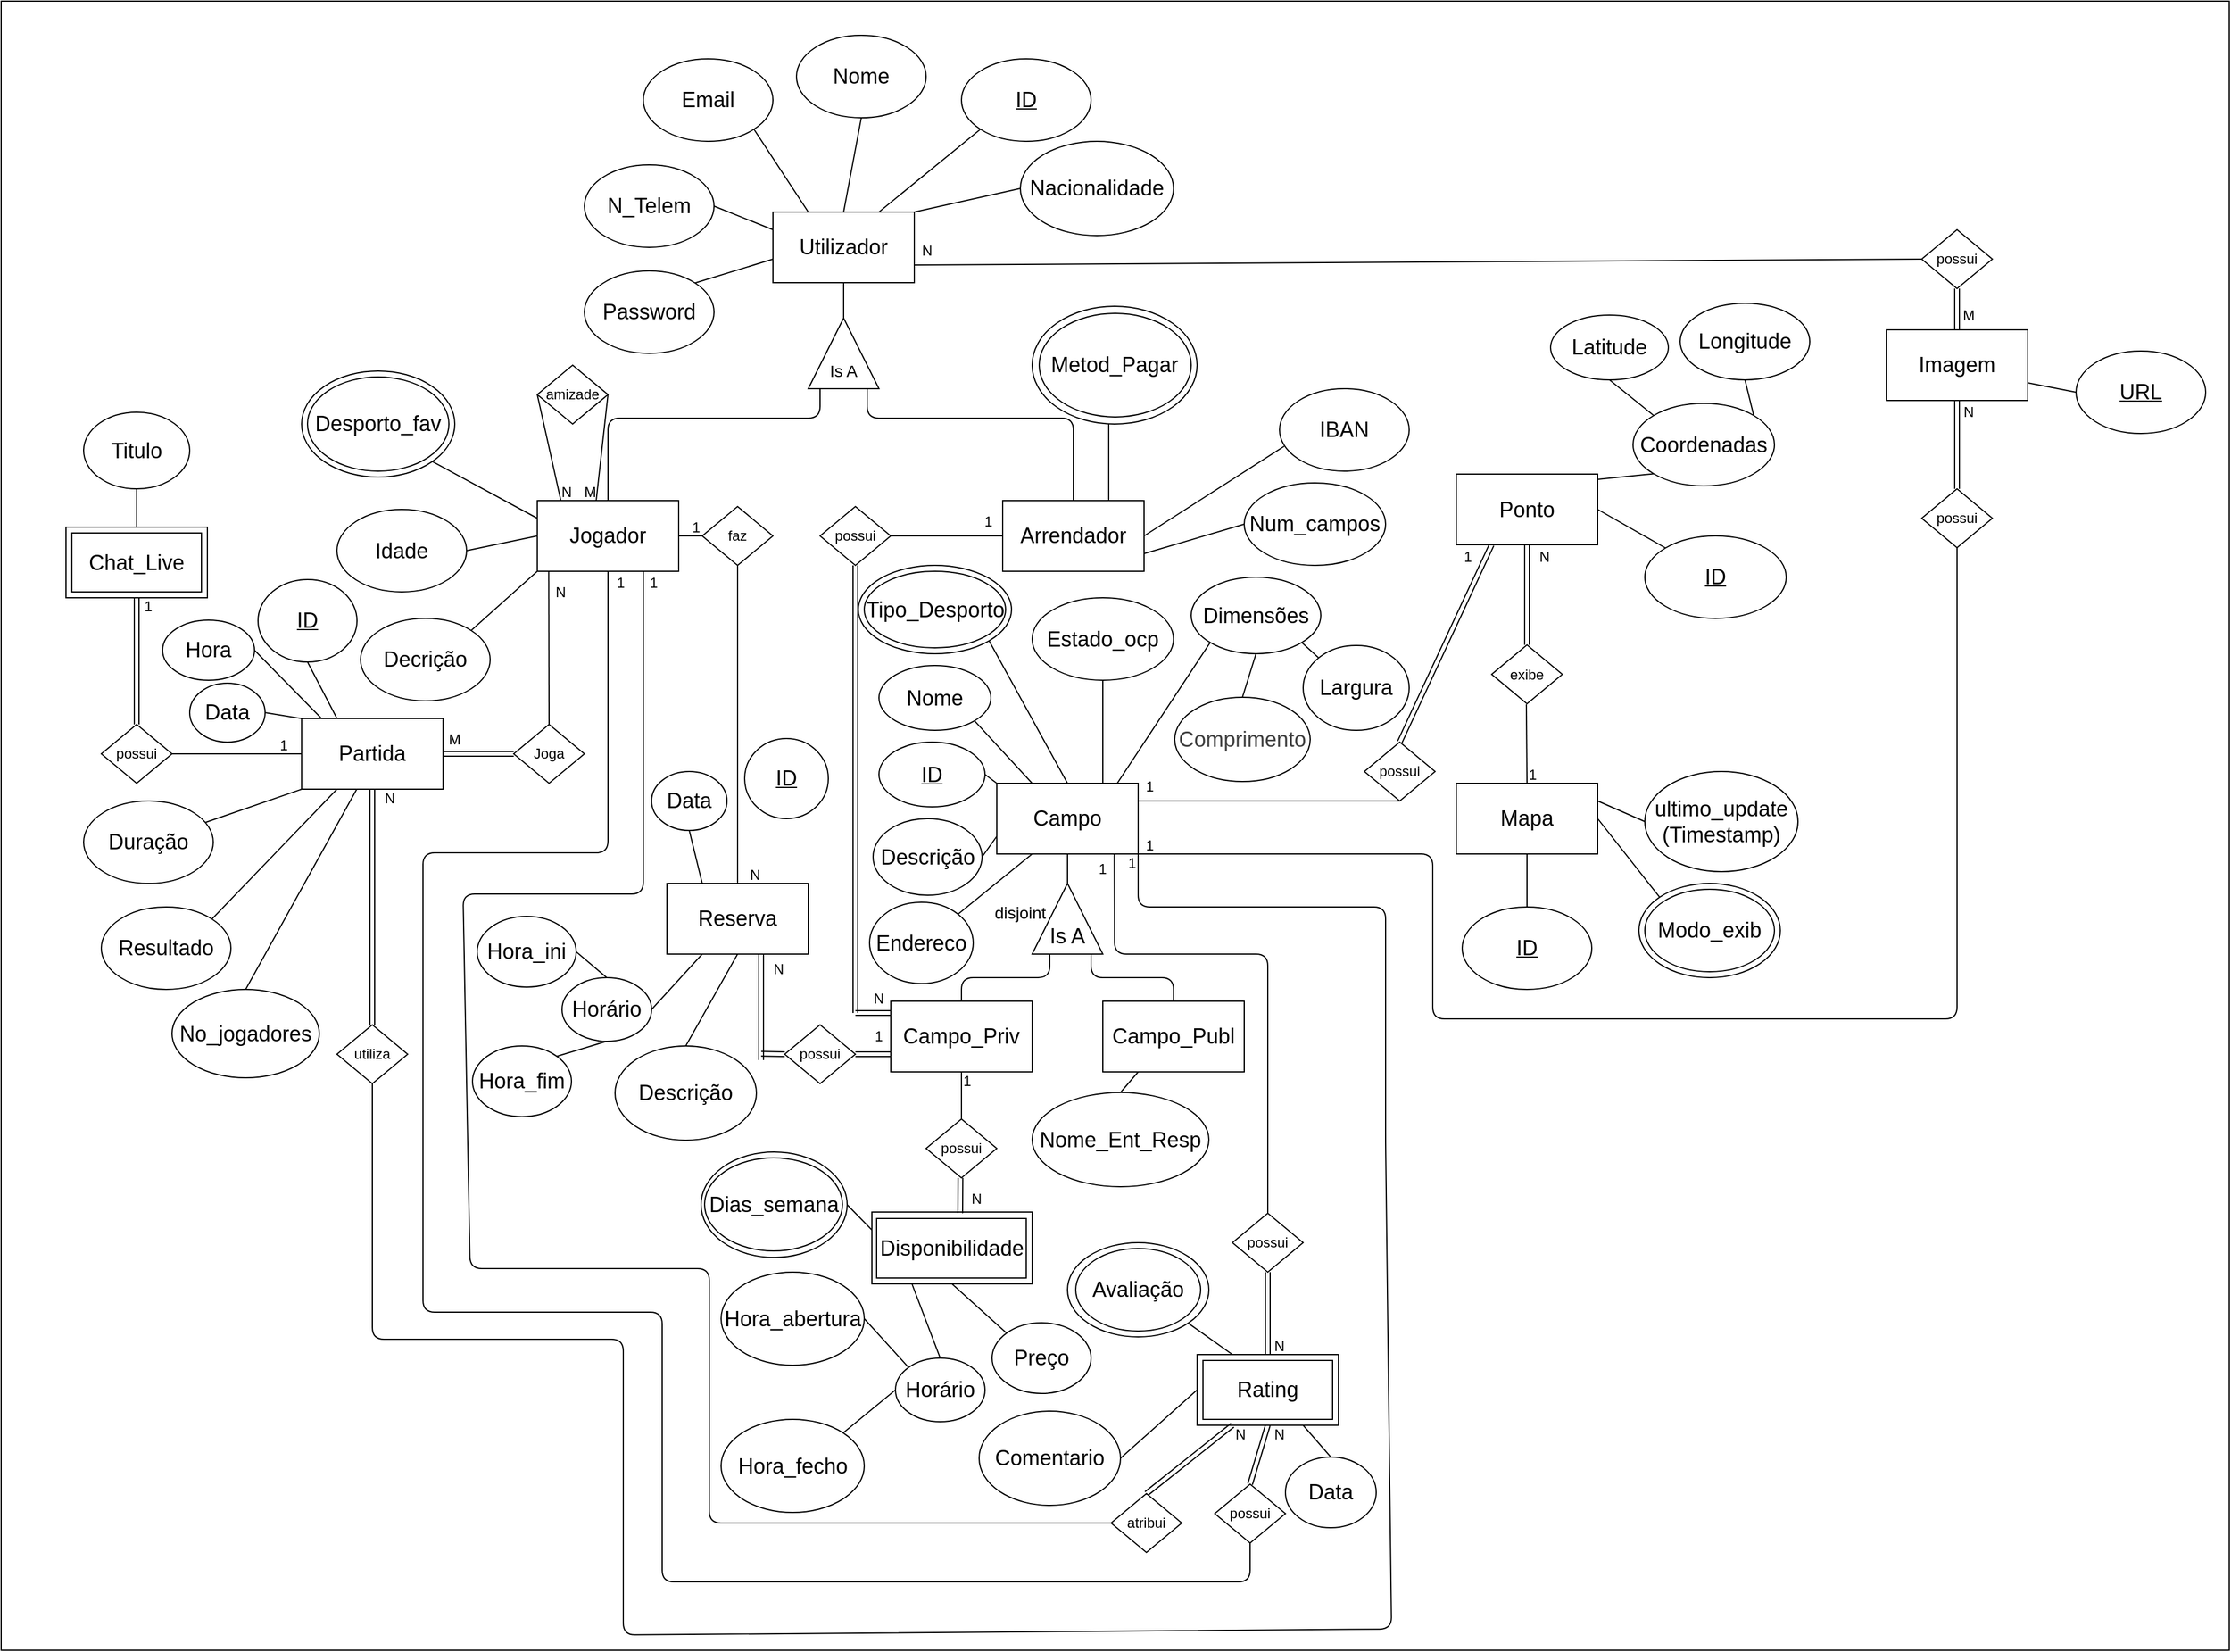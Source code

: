 <mxfile>
    <diagram id="sILNexBQR3UNOz4CYspw" name="Page-1">
        <mxGraphModel dx="587" dy="668" grid="0" gridSize="10" guides="1" tooltips="1" connect="1" arrows="1" fold="1" page="0" pageScale="1" pageWidth="850" pageHeight="1100" math="0" shadow="0">
            <root>
                <mxCell id="0"/>
                <mxCell id="1" parent="0"/>
                <mxCell id="348" value="" style="rounded=0;whiteSpace=wrap;html=1;" parent="1" vertex="1">
                    <mxGeometry x="245" y="-249" width="1891" height="1400" as="geometry"/>
                </mxCell>
                <mxCell id="4" value="&lt;font style=&quot;font-size: 18px;&quot;&gt;Utilizador&lt;/font&gt;" style="rounded=0;whiteSpace=wrap;html=1;" parent="1" vertex="1">
                    <mxGeometry x="900" y="-70" width="120" height="60" as="geometry"/>
                </mxCell>
                <mxCell id="9" value="" style="verticalLabelPosition=bottom;verticalAlign=top;html=1;shape=mxgraph.basic.acute_triangle;dx=0.5;" parent="1" vertex="1">
                    <mxGeometry x="930" y="20" width="60" height="60" as="geometry"/>
                </mxCell>
                <mxCell id="10" value="&lt;font style=&quot;font-size: 14px;&quot;&gt;Is A&lt;/font&gt;" style="text;strokeColor=none;align=center;fillColor=none;html=1;verticalAlign=middle;whiteSpace=wrap;rounded=0;" parent="1" vertex="1">
                    <mxGeometry x="930" y="50" width="60" height="30" as="geometry"/>
                </mxCell>
                <mxCell id="13" value="" style="endArrow=none;html=1;entryX=0.5;entryY=1;entryDx=0;entryDy=0;exitX=0;exitY=0;exitDx=30;exitDy=0;exitPerimeter=0;" parent="1" source="9" target="4" edge="1">
                    <mxGeometry width="50" height="50" relative="1" as="geometry">
                        <mxPoint x="1480" y="280" as="sourcePoint"/>
                        <mxPoint x="1530" y="230" as="targetPoint"/>
                    </mxGeometry>
                </mxCell>
                <mxCell id="14" value="&lt;u&gt;&lt;font style=&quot;font-size: 18px;&quot;&gt;ID&lt;/font&gt;&lt;/u&gt;" style="ellipse;whiteSpace=wrap;html=1;" parent="1" vertex="1">
                    <mxGeometry x="1060" y="-200" width="110" height="70" as="geometry"/>
                </mxCell>
                <mxCell id="15" value="&lt;span style=&quot;font-size: 18px;&quot;&gt;Email&lt;/span&gt;" style="ellipse;whiteSpace=wrap;html=1;" parent="1" vertex="1">
                    <mxGeometry x="790" y="-200" width="110" height="70" as="geometry"/>
                </mxCell>
                <mxCell id="16" value="&lt;span style=&quot;font-size: 18px;&quot;&gt;Nome&lt;/span&gt;" style="ellipse;whiteSpace=wrap;html=1;" parent="1" vertex="1">
                    <mxGeometry x="920" y="-220" width="110" height="70" as="geometry"/>
                </mxCell>
                <mxCell id="17" value="&lt;span style=&quot;font-size: 18px;&quot;&gt;N_Telem&lt;/span&gt;" style="ellipse;whiteSpace=wrap;html=1;" parent="1" vertex="1">
                    <mxGeometry x="740" y="-110" width="110" height="70" as="geometry"/>
                </mxCell>
                <mxCell id="19" value="&lt;span style=&quot;font-size: 18px;&quot;&gt;Password&lt;/span&gt;" style="ellipse;whiteSpace=wrap;html=1;" parent="1" vertex="1">
                    <mxGeometry x="740" y="-20" width="110" height="70" as="geometry"/>
                </mxCell>
                <mxCell id="23" value="" style="endArrow=none;html=1;exitX=0;exitY=1;exitDx=0;exitDy=0;entryX=0.75;entryY=0;entryDx=0;entryDy=0;" parent="1" source="14" target="4" edge="1">
                    <mxGeometry width="50" height="50" relative="1" as="geometry">
                        <mxPoint x="1030" y="-30" as="sourcePoint"/>
                        <mxPoint x="1100" y="-55" as="targetPoint"/>
                    </mxGeometry>
                </mxCell>
                <mxCell id="27" value="" style="endArrow=none;html=1;exitX=0.5;exitY=1;exitDx=0;exitDy=0;entryX=0.5;entryY=0;entryDx=0;entryDy=0;" parent="1" source="16" target="4" edge="1">
                    <mxGeometry width="50" height="50" relative="1" as="geometry">
                        <mxPoint x="980" y="-165" as="sourcePoint"/>
                        <mxPoint x="910" y="-70" as="targetPoint"/>
                    </mxGeometry>
                </mxCell>
                <mxCell id="28" value="" style="endArrow=none;html=1;exitX=1;exitY=1;exitDx=0;exitDy=0;entryX=0.25;entryY=0;entryDx=0;entryDy=0;" parent="1" source="15" target="4" edge="1">
                    <mxGeometry width="50" height="50" relative="1" as="geometry">
                        <mxPoint x="985" y="-140" as="sourcePoint"/>
                        <mxPoint x="970" y="-60" as="targetPoint"/>
                    </mxGeometry>
                </mxCell>
                <mxCell id="29" value="" style="endArrow=none;html=1;exitX=1;exitY=0.5;exitDx=0;exitDy=0;entryX=0;entryY=0.25;entryDx=0;entryDy=0;" parent="1" source="17" target="4" edge="1">
                    <mxGeometry width="50" height="50" relative="1" as="geometry">
                        <mxPoint x="894" y="-130" as="sourcePoint"/>
                        <mxPoint x="940" y="-60" as="targetPoint"/>
                    </mxGeometry>
                </mxCell>
                <mxCell id="40" value="&lt;span style=&quot;font-size: 18px;&quot;&gt;Jogador&lt;/span&gt;" style="rounded=0;whiteSpace=wrap;html=1;" parent="1" vertex="1">
                    <mxGeometry x="700" y="175" width="120" height="60" as="geometry"/>
                </mxCell>
                <mxCell id="41" value="&lt;span style=&quot;font-size: 18px;&quot;&gt;Arrendador&lt;/span&gt;" style="rounded=0;whiteSpace=wrap;html=1;" parent="1" vertex="1">
                    <mxGeometry x="1095" y="175" width="120" height="60" as="geometry"/>
                </mxCell>
                <mxCell id="43" value="" style="endArrow=none;html=1;exitX=0.5;exitY=0;exitDx=0;exitDy=0;" parent="1" source="40" edge="1">
                    <mxGeometry width="50" height="50" relative="1" as="geometry">
                        <mxPoint x="890" y="85" as="sourcePoint"/>
                        <mxPoint x="940" y="80" as="targetPoint"/>
                        <Array as="points">
                            <mxPoint x="760" y="105"/>
                            <mxPoint x="940" y="105"/>
                        </Array>
                    </mxGeometry>
                </mxCell>
                <mxCell id="45" value="" style="endArrow=none;html=1;entryX=0.5;entryY=0;entryDx=0;entryDy=0;" parent="1" target="41" edge="1">
                    <mxGeometry width="50" height="50" relative="1" as="geometry">
                        <mxPoint x="980" y="80" as="sourcePoint"/>
                        <mxPoint x="1350" y="65" as="targetPoint"/>
                        <Array as="points">
                            <mxPoint x="980" y="105"/>
                            <mxPoint x="1155" y="105"/>
                        </Array>
                    </mxGeometry>
                </mxCell>
                <mxCell id="46" value="&lt;span style=&quot;font-size: 18px;&quot;&gt;Nacionalidade&lt;/span&gt;" style="ellipse;whiteSpace=wrap;html=1;" parent="1" vertex="1">
                    <mxGeometry x="1110" y="-130" width="130" height="80" as="geometry"/>
                </mxCell>
                <mxCell id="47" value="&lt;span style=&quot;font-size: 18px;&quot;&gt;Desporto_fav&lt;/span&gt;" style="ellipse;whiteSpace=wrap;html=1;" parent="1" vertex="1">
                    <mxGeometry x="500" y="65" width="130" height="90" as="geometry"/>
                </mxCell>
                <mxCell id="48" value="&lt;span style=&quot;font-size: 18px;&quot;&gt;Idade&lt;/span&gt;" style="ellipse;whiteSpace=wrap;html=1;" parent="1" vertex="1">
                    <mxGeometry x="530" y="182.5" width="110" height="70" as="geometry"/>
                </mxCell>
                <mxCell id="49" value="" style="endArrow=none;html=1;exitX=1;exitY=0;exitDx=0;exitDy=0;entryX=0;entryY=0.5;entryDx=0;entryDy=0;" parent="1" source="4" target="46" edge="1">
                    <mxGeometry width="50" height="50" relative="1" as="geometry">
                        <mxPoint x="1170" y="-80" as="sourcePoint"/>
                        <mxPoint x="1220" y="-130" as="targetPoint"/>
                    </mxGeometry>
                </mxCell>
                <mxCell id="51" value="" style="ellipse;whiteSpace=wrap;html=1;fillColor=none;" parent="1" vertex="1">
                    <mxGeometry x="505" y="70" width="120" height="80" as="geometry"/>
                </mxCell>
                <mxCell id="52" value="&lt;span style=&quot;font-size: 18px;&quot;&gt;Decrição&lt;/span&gt;" style="ellipse;whiteSpace=wrap;html=1;" parent="1" vertex="1">
                    <mxGeometry x="550" y="275" width="110" height="70" as="geometry"/>
                </mxCell>
                <mxCell id="53" value="" style="endArrow=none;html=1;entryX=0;entryY=1;entryDx=0;entryDy=0;exitX=1;exitY=0;exitDx=0;exitDy=0;" parent="1" source="52" target="40" edge="1">
                    <mxGeometry width="50" height="50" relative="1" as="geometry">
                        <mxPoint x="660" y="275" as="sourcePoint"/>
                        <mxPoint x="700" y="225" as="targetPoint"/>
                    </mxGeometry>
                </mxCell>
                <mxCell id="55" value="" style="endArrow=none;html=1;entryX=0;entryY=0.5;entryDx=0;entryDy=0;exitX=1;exitY=0.5;exitDx=0;exitDy=0;" parent="1" source="48" target="40" edge="1">
                    <mxGeometry width="50" height="50" relative="1" as="geometry">
                        <mxPoint x="670" y="285" as="sourcePoint"/>
                        <mxPoint x="710" y="245" as="targetPoint"/>
                    </mxGeometry>
                </mxCell>
                <mxCell id="56" value="" style="endArrow=none;html=1;exitX=0;exitY=0.25;exitDx=0;exitDy=0;entryX=1;entryY=1;entryDx=0;entryDy=0;" parent="1" source="40" target="47" edge="1">
                    <mxGeometry width="50" height="50" relative="1" as="geometry">
                        <mxPoint x="680" y="295" as="sourcePoint"/>
                        <mxPoint x="720" y="135" as="targetPoint"/>
                    </mxGeometry>
                </mxCell>
                <mxCell id="58" value="&lt;span style=&quot;font-size: 18px;&quot;&gt;Endereco&lt;/span&gt;" style="ellipse;whiteSpace=wrap;html=1;" parent="1" vertex="1">
                    <mxGeometry x="982" y="516" width="88" height="69" as="geometry"/>
                </mxCell>
                <mxCell id="60" value="&lt;span style=&quot;font-size: 18px;&quot;&gt;IBAN&lt;/span&gt;" style="ellipse;whiteSpace=wrap;html=1;" parent="1" vertex="1">
                    <mxGeometry x="1330" y="80" width="110" height="70" as="geometry"/>
                </mxCell>
                <mxCell id="61" value="&lt;span style=&quot;font-size: 18px;&quot;&gt;Num_campos&lt;/span&gt;" style="ellipse;whiteSpace=wrap;html=1;" parent="1" vertex="1">
                    <mxGeometry x="1300" y="160" width="120" height="70" as="geometry"/>
                </mxCell>
                <mxCell id="62" value="&lt;span style=&quot;font-size: 18px;&quot;&gt;Metod_Pagar&lt;/span&gt;" style="ellipse;whiteSpace=wrap;html=1;" parent="1" vertex="1">
                    <mxGeometry x="1120" y="10" width="140" height="100" as="geometry"/>
                </mxCell>
                <mxCell id="63" value="" style="ellipse;whiteSpace=wrap;html=1;fillColor=none;" parent="1" vertex="1">
                    <mxGeometry x="1126" y="16" width="129" height="88" as="geometry"/>
                </mxCell>
                <mxCell id="64" value="" style="endArrow=none;html=1;exitX=0.75;exitY=0;exitDx=0;exitDy=0;" parent="1" source="41" edge="1">
                    <mxGeometry width="50" height="50" relative="1" as="geometry">
                        <mxPoint x="1165" y="155" as="sourcePoint"/>
                        <mxPoint x="1185" y="110" as="targetPoint"/>
                    </mxGeometry>
                </mxCell>
                <mxCell id="66" value="" style="endArrow=none;html=1;exitX=1;exitY=0.5;exitDx=0;exitDy=0;entryX=0.036;entryY=0.698;entryDx=0;entryDy=0;entryPerimeter=0;" parent="1" source="41" target="60" edge="1">
                    <mxGeometry width="50" height="50" relative="1" as="geometry">
                        <mxPoint x="1225" y="200" as="sourcePoint"/>
                        <mxPoint x="1330" y="130" as="targetPoint"/>
                    </mxGeometry>
                </mxCell>
                <mxCell id="67" value="" style="endArrow=none;html=1;exitX=1;exitY=0.75;exitDx=0;exitDy=0;entryX=0;entryY=0.5;entryDx=0;entryDy=0;" parent="1" source="41" target="61" edge="1">
                    <mxGeometry width="50" height="50" relative="1" as="geometry">
                        <mxPoint x="1235" y="210" as="sourcePoint"/>
                        <mxPoint x="1310" y="85" as="targetPoint"/>
                    </mxGeometry>
                </mxCell>
                <mxCell id="68" value="&lt;font style=&quot;font-size: 18px;&quot;&gt;Mapa&lt;/font&gt;" style="rounded=0;whiteSpace=wrap;html=1;" parent="1" vertex="1">
                    <mxGeometry x="1480" y="415" width="120" height="60" as="geometry"/>
                </mxCell>
                <mxCell id="69" value="&lt;span style=&quot;font-size: 18px;&quot;&gt;ultimo_update&lt;/span&gt;&lt;div&gt;&lt;span style=&quot;font-size: 18px;&quot;&gt;(Timestamp)&lt;/span&gt;&lt;/div&gt;" style="ellipse;whiteSpace=wrap;html=1;" parent="1" vertex="1">
                    <mxGeometry x="1640" y="405" width="130" height="85" as="geometry"/>
                </mxCell>
                <mxCell id="70" value="&lt;span style=&quot;font-size: 18px;&quot;&gt;&lt;u&gt;ID&lt;/u&gt;&lt;/span&gt;" style="ellipse;whiteSpace=wrap;html=1;" parent="1" vertex="1">
                    <mxGeometry x="1485" y="520" width="110" height="70" as="geometry"/>
                </mxCell>
                <mxCell id="71" value="" style="endArrow=none;html=1;exitX=1;exitY=0.25;exitDx=0;exitDy=0;entryX=0;entryY=0.5;entryDx=0;entryDy=0;" parent="1" source="68" target="69" edge="1">
                    <mxGeometry width="50" height="50" relative="1" as="geometry">
                        <mxPoint x="1510" y="480" as="sourcePoint"/>
                        <mxPoint x="1520" y="520" as="targetPoint"/>
                    </mxGeometry>
                </mxCell>
                <mxCell id="72" value="" style="endArrow=none;html=1;entryX=0.5;entryY=0;entryDx=0;entryDy=0;exitX=0.5;exitY=1;exitDx=0;exitDy=0;" parent="1" source="68" target="70" edge="1">
                    <mxGeometry width="50" height="50" relative="1" as="geometry">
                        <mxPoint x="1590" y="480" as="sourcePoint"/>
                        <mxPoint x="1495" y="375" as="targetPoint"/>
                    </mxGeometry>
                </mxCell>
                <mxCell id="73" value="&lt;span style=&quot;font-size: 18px;&quot;&gt;Modo_exib&lt;/span&gt;" style="ellipse;whiteSpace=wrap;html=1;" parent="1" vertex="1">
                    <mxGeometry x="1635" y="500" width="120" height="80" as="geometry"/>
                </mxCell>
                <mxCell id="74" value="" style="ellipse;whiteSpace=wrap;html=1;fillColor=none;" parent="1" vertex="1">
                    <mxGeometry x="1640" y="505" width="110" height="70" as="geometry"/>
                </mxCell>
                <mxCell id="76" value="" style="endArrow=none;html=1;exitX=0;exitY=0;exitDx=0;exitDy=0;" parent="1" source="73" edge="1">
                    <mxGeometry width="50" height="50" relative="1" as="geometry">
                        <mxPoint x="1640" y="440" as="sourcePoint"/>
                        <mxPoint x="1600" y="445" as="targetPoint"/>
                    </mxGeometry>
                </mxCell>
                <mxCell id="77" value="&lt;font style=&quot;font-size: 18px;&quot;&gt;Campo&lt;/font&gt;" style="rounded=0;whiteSpace=wrap;html=1;" parent="1" vertex="1">
                    <mxGeometry x="1090" y="415" width="120" height="60" as="geometry"/>
                </mxCell>
                <mxCell id="82" value="possui" style="rhombus;whiteSpace=wrap;html=1;" parent="1" vertex="1">
                    <mxGeometry x="940" y="180" width="60" height="50" as="geometry"/>
                </mxCell>
                <mxCell id="86" value="&lt;span style=&quot;font-size: 18px;&quot;&gt;Campo_Priv&lt;/span&gt;" style="rounded=0;whiteSpace=wrap;html=1;" parent="1" vertex="1">
                    <mxGeometry x="1000" y="600" width="120" height="60" as="geometry"/>
                </mxCell>
                <mxCell id="87" value="&lt;span style=&quot;font-size: 18px;&quot;&gt;Campo_Publ&lt;/span&gt;" style="rounded=0;whiteSpace=wrap;html=1;" parent="1" vertex="1">
                    <mxGeometry x="1180" y="600" width="120" height="60" as="geometry"/>
                </mxCell>
                <mxCell id="88" value="" style="endArrow=none;html=1;entryX=0.25;entryY=1;entryDx=0;entryDy=0;exitX=0.5;exitY=0;exitDx=0;exitDy=0;" parent="1" source="86" target="229" edge="1">
                    <mxGeometry width="50" height="50" relative="1" as="geometry">
                        <mxPoint x="1100" y="530" as="sourcePoint"/>
                        <mxPoint x="1150" y="480" as="targetPoint"/>
                        <Array as="points">
                            <mxPoint x="1060" y="580"/>
                            <mxPoint x="1135" y="580"/>
                        </Array>
                    </mxGeometry>
                </mxCell>
                <mxCell id="90" value="&lt;span style=&quot;font-size: 18px;&quot;&gt;Nome_Ent_Resp&lt;/span&gt;" style="ellipse;whiteSpace=wrap;html=1;" parent="1" vertex="1">
                    <mxGeometry x="1120" y="677.5" width="150" height="80" as="geometry"/>
                </mxCell>
                <mxCell id="92" value="" style="endArrow=none;html=1;entryX=0.5;entryY=0;entryDx=0;entryDy=0;exitX=0.25;exitY=1;exitDx=0;exitDy=0;" parent="1" source="87" target="90" edge="1">
                    <mxGeometry width="50" height="50" relative="1" as="geometry">
                        <mxPoint x="1340" y="700" as="sourcePoint"/>
                        <mxPoint x="1390" y="650" as="targetPoint"/>
                    </mxGeometry>
                </mxCell>
                <mxCell id="94" value="" style="endArrow=none;html=1;entryX=0.5;entryY=1;entryDx=0;entryDy=0;shape=link;" parent="1" target="82" edge="1">
                    <mxGeometry width="50" height="50" relative="1" as="geometry">
                        <mxPoint x="970" y="610" as="sourcePoint"/>
                        <mxPoint x="1040" y="310" as="targetPoint"/>
                    </mxGeometry>
                </mxCell>
                <mxCell id="98" value="&lt;font style=&quot;font-size: 18px;&quot;&gt;Disponibilidade&lt;/font&gt;" style="rounded=0;whiteSpace=wrap;html=1;" parent="1" vertex="1">
                    <mxGeometry x="984" y="779" width="136" height="61" as="geometry"/>
                </mxCell>
                <mxCell id="99" value="possui" style="rhombus;whiteSpace=wrap;html=1;" parent="1" vertex="1">
                    <mxGeometry x="1030" y="700" width="60" height="50" as="geometry"/>
                </mxCell>
                <mxCell id="100" value="" style="endArrow=none;html=1;exitX=0.5;exitY=0;exitDx=0;exitDy=0;entryX=0.5;entryY=1;entryDx=0;entryDy=0;" parent="1" source="99" target="86" edge="1">
                    <mxGeometry width="50" height="50" relative="1" as="geometry">
                        <mxPoint x="1020" y="710" as="sourcePoint"/>
                        <mxPoint x="1070" y="660" as="targetPoint"/>
                    </mxGeometry>
                </mxCell>
                <mxCell id="101" value="" style="endArrow=none;html=1;entryX=0.5;entryY=1;entryDx=0;entryDy=0;shape=link;" parent="1" edge="1">
                    <mxGeometry width="50" height="50" relative="1" as="geometry">
                        <mxPoint x="1059" y="780" as="sourcePoint"/>
                        <mxPoint x="1059.17" y="750" as="targetPoint"/>
                    </mxGeometry>
                </mxCell>
                <mxCell id="106" value="" style="rounded=0;whiteSpace=wrap;html=1;fillColor=none;" parent="1" vertex="1">
                    <mxGeometry x="988" y="784.5" width="127" height="50.5" as="geometry"/>
                </mxCell>
                <mxCell id="107" value="&lt;span style=&quot;font-size: 18px;&quot;&gt;Dimensões&lt;/span&gt;" style="ellipse;whiteSpace=wrap;html=1;" parent="1" vertex="1">
                    <mxGeometry x="1255" y="240" width="110" height="65" as="geometry"/>
                </mxCell>
                <mxCell id="109" value="&lt;span style=&quot;font-size: 18px;&quot;&gt;Estado_ocp&lt;/span&gt;" style="ellipse;whiteSpace=wrap;html=1;" parent="1" vertex="1">
                    <mxGeometry x="1120" y="257.5" width="120" height="70" as="geometry"/>
                </mxCell>
                <mxCell id="111" value="&lt;span style=&quot;font-size: 18px;&quot;&gt;Nome&lt;/span&gt;" style="ellipse;whiteSpace=wrap;html=1;" parent="1" vertex="1">
                    <mxGeometry x="990" y="315" width="95" height="55" as="geometry"/>
                </mxCell>
                <mxCell id="112" value="&lt;span style=&quot;font-size: 18px;&quot;&gt;&lt;u&gt;ID&lt;/u&gt;&lt;/span&gt;" style="ellipse;whiteSpace=wrap;html=1;" parent="1" vertex="1">
                    <mxGeometry x="990" y="380" width="90" height="55" as="geometry"/>
                </mxCell>
                <mxCell id="113" value="&lt;span style=&quot;font-size: 18px;&quot;&gt;Tipo_Desporto&lt;/span&gt;" style="ellipse;whiteSpace=wrap;html=1;" parent="1" vertex="1">
                    <mxGeometry x="972.5" y="230" width="130" height="75" as="geometry"/>
                </mxCell>
                <mxCell id="115" value="" style="endArrow=none;html=1;exitX=0;exitY=0;exitDx=0;exitDy=0;entryX=1;entryY=0.5;entryDx=0;entryDy=0;" parent="1" source="77" target="112" edge="1">
                    <mxGeometry width="50" height="50" relative="1" as="geometry">
                        <mxPoint x="1010" y="520" as="sourcePoint"/>
                        <mxPoint x="1060" y="470" as="targetPoint"/>
                    </mxGeometry>
                </mxCell>
                <mxCell id="116" value="" style="endArrow=none;html=1;exitX=1;exitY=1;exitDx=0;exitDy=0;entryX=0.25;entryY=0;entryDx=0;entryDy=0;" parent="1" source="111" target="77" edge="1">
                    <mxGeometry width="50" height="50" relative="1" as="geometry">
                        <mxPoint x="1110" y="400" as="sourcePoint"/>
                        <mxPoint x="1160" y="350" as="targetPoint"/>
                    </mxGeometry>
                </mxCell>
                <mxCell id="117" value="" style="endArrow=none;html=1;exitX=1;exitY=1;exitDx=0;exitDy=0;entryX=0.5;entryY=0;entryDx=0;entryDy=0;" parent="1" source="113" target="77" edge="1">
                    <mxGeometry width="50" height="50" relative="1" as="geometry">
                        <mxPoint x="1095" y="388" as="sourcePoint"/>
                        <mxPoint x="1130" y="425" as="targetPoint"/>
                    </mxGeometry>
                </mxCell>
                <mxCell id="118" value="" style="endArrow=none;html=1;exitX=0.5;exitY=1;exitDx=0;exitDy=0;entryX=0.75;entryY=0;entryDx=0;entryDy=0;" parent="1" source="109" target="77" edge="1">
                    <mxGeometry width="50" height="50" relative="1" as="geometry">
                        <mxPoint x="1105" y="398" as="sourcePoint"/>
                        <mxPoint x="1140" y="435" as="targetPoint"/>
                    </mxGeometry>
                </mxCell>
                <mxCell id="120" value="" style="endArrow=none;html=1;exitX=0.85;exitY=0.006;exitDx=0;exitDy=0;entryX=0;entryY=1;entryDx=0;entryDy=0;exitPerimeter=0;" parent="1" source="77" target="107" edge="1">
                    <mxGeometry width="50" height="50" relative="1" as="geometry">
                        <mxPoint x="1210" y="360" as="sourcePoint"/>
                        <mxPoint x="1240" y="325" as="targetPoint"/>
                    </mxGeometry>
                </mxCell>
                <mxCell id="121" value="&lt;span style=&quot;font-size: 18px;&quot;&gt;Descrição&lt;/span&gt;" style="ellipse;whiteSpace=wrap;html=1;" parent="1" vertex="1">
                    <mxGeometry x="985" y="445" width="92.5" height="65" as="geometry"/>
                </mxCell>
                <mxCell id="122" value="" style="endArrow=none;html=1;exitX=1;exitY=0.5;exitDx=0;exitDy=0;entryX=0;entryY=0.75;entryDx=0;entryDy=0;" parent="1" source="121" target="77" edge="1">
                    <mxGeometry width="50" height="50" relative="1" as="geometry">
                        <mxPoint x="1060" y="500" as="sourcePoint"/>
                        <mxPoint x="1110" y="450" as="targetPoint"/>
                    </mxGeometry>
                </mxCell>
                <mxCell id="127" value="" style="ellipse;whiteSpace=wrap;html=1;fillColor=none;" parent="1" vertex="1">
                    <mxGeometry x="977.5" y="235" width="120" height="65" as="geometry"/>
                </mxCell>
                <mxCell id="128" value="&lt;font style=&quot;font-size: 18px;&quot;&gt;Rating&lt;/font&gt;" style="rounded=0;whiteSpace=wrap;html=1;" parent="1" vertex="1">
                    <mxGeometry x="1260" y="900" width="120" height="60" as="geometry"/>
                </mxCell>
                <mxCell id="132" value="possui" style="rhombus;whiteSpace=wrap;html=1;" parent="1" vertex="1">
                    <mxGeometry x="1290" y="780" width="60" height="50" as="geometry"/>
                </mxCell>
                <mxCell id="133" value="faz" style="rhombus;whiteSpace=wrap;html=1;" parent="1" vertex="1">
                    <mxGeometry x="840" y="180" width="60" height="50" as="geometry"/>
                </mxCell>
                <mxCell id="137" value="" style="rounded=0;whiteSpace=wrap;html=1;fillColor=none;" parent="1" vertex="1">
                    <mxGeometry x="1265" y="905" width="110" height="50" as="geometry"/>
                </mxCell>
                <mxCell id="141" value="&lt;font style=&quot;font-size: 18px;&quot;&gt;Imagem&lt;/font&gt;" style="rounded=0;whiteSpace=wrap;html=1;" parent="1" vertex="1">
                    <mxGeometry x="1845" y="30" width="120" height="60" as="geometry"/>
                </mxCell>
                <mxCell id="142" value="possui" style="rhombus;whiteSpace=wrap;html=1;" parent="1" vertex="1">
                    <mxGeometry x="1875" y="-55" width="60" height="50" as="geometry"/>
                </mxCell>
                <mxCell id="143" value="" style="endArrow=none;html=1;exitX=0.5;exitY=1;exitDx=0;exitDy=0;shape=link;" parent="1" source="142" target="141" edge="1">
                    <mxGeometry width="50" height="50" relative="1" as="geometry">
                        <mxPoint x="1945" y="-70" as="sourcePoint"/>
                        <mxPoint x="2245" y="-70" as="targetPoint"/>
                    </mxGeometry>
                </mxCell>
                <mxCell id="148" value="" style="endArrow=none;html=1;exitX=1;exitY=0.75;exitDx=0;exitDy=0;entryX=0;entryY=0.5;entryDx=0;entryDy=0;" parent="1" source="141" target="279" edge="1">
                    <mxGeometry width="50" height="50" relative="1" as="geometry">
                        <mxPoint x="1775" y="45" as="sourcePoint"/>
                        <mxPoint x="1835" y="55" as="targetPoint"/>
                    </mxGeometry>
                </mxCell>
                <mxCell id="149" value="" style="endArrow=none;html=1;exitX=1;exitY=0;exitDx=0;exitDy=0;" parent="1" source="19" edge="1">
                    <mxGeometry width="50" height="50" relative="1" as="geometry">
                        <mxPoint x="850" y="20" as="sourcePoint"/>
                        <mxPoint x="900" y="-30" as="targetPoint"/>
                    </mxGeometry>
                </mxCell>
                <mxCell id="150" value="" style="endArrow=none;html=1;entryX=0;entryY=0.5;entryDx=0;entryDy=0;exitX=1;exitY=0.75;exitDx=0;exitDy=0;" parent="1" source="4" target="142" edge="1">
                    <mxGeometry width="50" height="50" relative="1" as="geometry">
                        <mxPoint x="1175" y="-25" as="sourcePoint"/>
                        <mxPoint x="1855" y="-75" as="targetPoint"/>
                    </mxGeometry>
                </mxCell>
                <mxCell id="151" value="possui" style="rhombus;whiteSpace=wrap;html=1;" parent="1" vertex="1">
                    <mxGeometry x="1875" y="165" width="60" height="50" as="geometry"/>
                </mxCell>
                <mxCell id="152" value="" style="endArrow=none;html=1;exitX=0.5;exitY=1;exitDx=0;exitDy=0;shape=link;entryX=0.5;entryY=0;entryDx=0;entryDy=0;" parent="1" source="141" target="151" edge="1">
                    <mxGeometry width="50" height="50" relative="1" as="geometry">
                        <mxPoint x="1915" y="5" as="sourcePoint"/>
                        <mxPoint x="1915" y="40" as="targetPoint"/>
                    </mxGeometry>
                </mxCell>
                <mxCell id="153" value="" style="endArrow=none;html=1;entryX=0.5;entryY=1;entryDx=0;entryDy=0;exitX=1;exitY=0;exitDx=0;exitDy=0;" parent="1" source="266" target="151" edge="1">
                    <mxGeometry width="50" height="50" relative="1" as="geometry">
                        <mxPoint x="1240" y="480" as="sourcePoint"/>
                        <mxPoint x="1935" y="265" as="targetPoint"/>
                        <Array as="points">
                            <mxPoint x="1415" y="475"/>
                            <mxPoint x="1460" y="475"/>
                            <mxPoint x="1460" y="615"/>
                            <mxPoint x="1615" y="615"/>
                            <mxPoint x="1715" y="615"/>
                            <mxPoint x="1905" y="615"/>
                            <mxPoint x="1905" y="415"/>
                            <mxPoint x="1905" y="275"/>
                        </Array>
                    </mxGeometry>
                </mxCell>
                <mxCell id="154" value="&lt;font style=&quot;font-size: 18px;&quot;&gt;Partida&lt;/font&gt;" style="rounded=0;whiteSpace=wrap;html=1;" parent="1" vertex="1">
                    <mxGeometry x="500" y="360" width="120" height="60" as="geometry"/>
                </mxCell>
                <mxCell id="155" value="&lt;font style=&quot;font-size: 18px;&quot;&gt;Chat_Live&lt;/font&gt;" style="rounded=0;whiteSpace=wrap;html=1;" parent="1" vertex="1">
                    <mxGeometry x="300" y="197.5" width="120" height="60" as="geometry"/>
                </mxCell>
                <mxCell id="156" value="&lt;font style=&quot;font-size: 18px;&quot;&gt;Reserva&lt;/font&gt;" style="rounded=0;whiteSpace=wrap;html=1;" parent="1" vertex="1">
                    <mxGeometry x="810" y="500" width="120" height="60" as="geometry"/>
                </mxCell>
                <mxCell id="158" value="" style="rounded=0;whiteSpace=wrap;html=1;fillColor=none;" parent="1" vertex="1">
                    <mxGeometry x="305" y="202.5" width="110" height="50" as="geometry"/>
                </mxCell>
                <mxCell id="159" value="Joga" style="rhombus;whiteSpace=wrap;html=1;" parent="1" vertex="1">
                    <mxGeometry x="680" y="365" width="60" height="50" as="geometry"/>
                </mxCell>
                <mxCell id="162" value="" style="endArrow=none;html=1;exitX=0.5;exitY=0;exitDx=0;exitDy=0;entryX=0.081;entryY=1.002;entryDx=0;entryDy=0;entryPerimeter=0;" parent="1" source="159" target="40" edge="1">
                    <mxGeometry width="50" height="50" relative="1" as="geometry">
                        <mxPoint x="709" y="360" as="sourcePoint"/>
                        <mxPoint x="710" y="240" as="targetPoint"/>
                    </mxGeometry>
                </mxCell>
                <mxCell id="163" value="" style="endArrow=none;html=1;exitX=1;exitY=0.5;exitDx=0;exitDy=0;shape=link;" parent="1" source="154" edge="1">
                    <mxGeometry width="50" height="50" relative="1" as="geometry">
                        <mxPoint x="630" y="440" as="sourcePoint"/>
                        <mxPoint x="680" y="390" as="targetPoint"/>
                    </mxGeometry>
                </mxCell>
                <mxCell id="165" value="&lt;font style=&quot;font-size: 18px;&quot;&gt;Comentario&lt;/font&gt;" style="ellipse;whiteSpace=wrap;html=1;" parent="1" vertex="1">
                    <mxGeometry x="1075" y="948" width="120" height="80" as="geometry"/>
                </mxCell>
                <mxCell id="166" value="" style="endArrow=none;html=1;exitX=1;exitY=0.5;exitDx=0;exitDy=0;entryX=0;entryY=0.5;entryDx=0;entryDy=0;" parent="1" source="165" target="128" edge="1">
                    <mxGeometry width="50" height="50" relative="1" as="geometry">
                        <mxPoint x="1232" y="1023" as="sourcePoint"/>
                        <mxPoint x="1253" y="940" as="targetPoint"/>
                    </mxGeometry>
                </mxCell>
                <mxCell id="168" value="&lt;font style=&quot;font-size: 18px;&quot;&gt;Descrição&lt;/font&gt;" style="ellipse;whiteSpace=wrap;html=1;" parent="1" vertex="1">
                    <mxGeometry x="766" y="638" width="120" height="80" as="geometry"/>
                </mxCell>
                <mxCell id="169" value="" style="endArrow=none;html=1;entryX=0.5;entryY=1;entryDx=0;entryDy=0;exitX=0.5;exitY=0;exitDx=0;exitDy=0;" parent="1" source="168" target="156" edge="1">
                    <mxGeometry width="50" height="50" relative="1" as="geometry">
                        <mxPoint x="820" y="812.5" as="sourcePoint"/>
                        <mxPoint x="870" y="762.5" as="targetPoint"/>
                    </mxGeometry>
                </mxCell>
                <mxCell id="170" value="&lt;font style=&quot;font-size: 18px;&quot;&gt;&lt;u&gt;ID&lt;/u&gt;&lt;/font&gt;" style="ellipse;whiteSpace=wrap;html=1;direction=south;" parent="1" vertex="1">
                    <mxGeometry x="876" y="377" width="71" height="68" as="geometry"/>
                </mxCell>
                <mxCell id="174" value="" style="endArrow=none;html=1;exitX=1;exitY=0.5;exitDx=0;exitDy=0;entryX=0;entryY=0.5;entryDx=0;entryDy=0;" parent="1" source="40" target="133" edge="1">
                    <mxGeometry width="50" height="50" relative="1" as="geometry">
                        <mxPoint x="820" y="240" as="sourcePoint"/>
                        <mxPoint x="870" y="190" as="targetPoint"/>
                    </mxGeometry>
                </mxCell>
                <mxCell id="176" value="" style="endArrow=none;html=1;exitX=1;exitY=0.5;exitDx=0;exitDy=0;entryX=0;entryY=0.5;entryDx=0;entryDy=0;" parent="1" source="82" target="41" edge="1">
                    <mxGeometry width="50" height="50" relative="1" as="geometry">
                        <mxPoint x="1020" y="240" as="sourcePoint"/>
                        <mxPoint x="1070" y="190" as="targetPoint"/>
                    </mxGeometry>
                </mxCell>
                <mxCell id="181" value="" style="endArrow=none;html=1;entryX=0;entryY=0.5;entryDx=0;entryDy=0;shape=link;" parent="1" edge="1">
                    <mxGeometry width="50" height="50" relative="1" as="geometry">
                        <mxPoint x="970" y="610" as="sourcePoint"/>
                        <mxPoint x="1000" y="610" as="targetPoint"/>
                    </mxGeometry>
                </mxCell>
                <mxCell id="191" value="" style="endArrow=none;html=1;entryX=0.5;entryY=1;entryDx=0;entryDy=0;shape=link;" parent="1" edge="1">
                    <mxGeometry width="50" height="50" relative="1" as="geometry">
                        <mxPoint x="1320" y="900" as="sourcePoint"/>
                        <mxPoint x="1320" y="830" as="targetPoint"/>
                    </mxGeometry>
                </mxCell>
                <mxCell id="195" value="possui" style="rhombus;whiteSpace=wrap;html=1;" parent="1" vertex="1">
                    <mxGeometry x="330" y="365" width="60" height="50" as="geometry"/>
                </mxCell>
                <mxCell id="196" value="" style="endArrow=none;html=1;exitX=0.5;exitY=0;exitDx=0;exitDy=0;entryX=0.5;entryY=1;entryDx=0;entryDy=0;shape=link;" parent="1" source="195" target="155" edge="1">
                    <mxGeometry width="50" height="50" relative="1" as="geometry">
                        <mxPoint x="359.17" y="382.5" as="sourcePoint"/>
                        <mxPoint x="359" y="260" as="targetPoint"/>
                    </mxGeometry>
                </mxCell>
                <mxCell id="197" value="" style="endArrow=none;html=1;exitX=1;exitY=0.5;exitDx=0;exitDy=0;entryX=0;entryY=0.5;entryDx=0;entryDy=0;" parent="1" source="195" target="154" edge="1">
                    <mxGeometry width="50" height="50" relative="1" as="geometry">
                        <mxPoint x="440" y="440" as="sourcePoint"/>
                        <mxPoint x="490" y="390" as="targetPoint"/>
                    </mxGeometry>
                </mxCell>
                <mxCell id="198" value="&lt;font style=&quot;font-size: 18px;&quot;&gt;Titulo&lt;/font&gt;" style="ellipse;whiteSpace=wrap;html=1;" parent="1" vertex="1">
                    <mxGeometry x="315" y="100" width="90" height="65" as="geometry"/>
                </mxCell>
                <mxCell id="199" value="" style="endArrow=none;html=1;exitX=0.5;exitY=0;exitDx=0;exitDy=0;entryX=0.5;entryY=1;entryDx=0;entryDy=0;" parent="1" source="155" target="198" edge="1">
                    <mxGeometry width="50" height="50" relative="1" as="geometry">
                        <mxPoint x="320" y="210" as="sourcePoint"/>
                        <mxPoint x="370" y="160" as="targetPoint"/>
                    </mxGeometry>
                </mxCell>
                <mxCell id="200" value="possui" style="rhombus;whiteSpace=wrap;html=1;" parent="1" vertex="1">
                    <mxGeometry x="910" y="620" width="60" height="50" as="geometry"/>
                </mxCell>
                <mxCell id="203" value="" style="endArrow=none;html=1;entryX=0.5;entryY=1;entryDx=0;entryDy=0;shape=link;" parent="1" edge="1">
                    <mxGeometry width="50" height="50" relative="1" as="geometry">
                        <mxPoint x="890" y="650" as="sourcePoint"/>
                        <mxPoint x="890" y="560" as="targetPoint"/>
                    </mxGeometry>
                </mxCell>
                <mxCell id="204" value="" style="endArrow=none;html=1;entryX=0;entryY=0.5;entryDx=0;entryDy=0;shape=link;" parent="1" target="200" edge="1">
                    <mxGeometry width="50" height="50" relative="1" as="geometry">
                        <mxPoint x="890" y="644.58" as="sourcePoint"/>
                        <mxPoint x="920" y="644.58" as="targetPoint"/>
                    </mxGeometry>
                </mxCell>
                <mxCell id="205" value="" style="endArrow=none;html=1;entryX=0.5;entryY=1;entryDx=0;entryDy=0;exitX=0.5;exitY=0;exitDx=0;exitDy=0;" parent="1" source="156" target="133" edge="1">
                    <mxGeometry width="50" height="50" relative="1" as="geometry">
                        <mxPoint x="830" y="320" as="sourcePoint"/>
                        <mxPoint x="880" y="270" as="targetPoint"/>
                    </mxGeometry>
                </mxCell>
                <mxCell id="206" value="" style="endArrow=none;html=1;entryX=0;entryY=0.75;entryDx=0;entryDy=0;exitX=1;exitY=0.5;exitDx=0;exitDy=0;shape=link;" parent="1" source="200" target="86" edge="1">
                    <mxGeometry width="50" height="50" relative="1" as="geometry">
                        <mxPoint x="960" y="690" as="sourcePoint"/>
                        <mxPoint x="1010" y="640" as="targetPoint"/>
                    </mxGeometry>
                </mxCell>
                <mxCell id="208" value="utiliza" style="rhombus;whiteSpace=wrap;html=1;" parent="1" vertex="1">
                    <mxGeometry x="530" y="620" width="60" height="50" as="geometry"/>
                </mxCell>
                <mxCell id="209" value="" style="endArrow=none;html=1;entryX=0.5;entryY=1;entryDx=0;entryDy=0;exitX=0.5;exitY=0;exitDx=0;exitDy=0;shape=link;" parent="1" source="208" target="154" edge="1">
                    <mxGeometry width="50" height="50" relative="1" as="geometry">
                        <mxPoint x="510" y="550" as="sourcePoint"/>
                        <mxPoint x="560" y="500" as="targetPoint"/>
                    </mxGeometry>
                </mxCell>
                <mxCell id="212" value="" style="endArrow=none;html=1;entryX=0.5;entryY=1;entryDx=0;entryDy=0;exitX=1;exitY=1;exitDx=0;exitDy=0;" parent="1" source="77" target="208" edge="1">
                    <mxGeometry width="50" height="50" relative="1" as="geometry">
                        <mxPoint x="1420" y="520" as="sourcePoint"/>
                        <mxPoint x="580" y="890" as="targetPoint"/>
                        <Array as="points">
                            <mxPoint x="1210" y="520"/>
                            <mxPoint x="1420" y="520"/>
                            <mxPoint x="1420" y="720"/>
                            <mxPoint x="1425" y="1133"/>
                            <mxPoint x="773" y="1138"/>
                            <mxPoint x="773" y="887"/>
                            <mxPoint x="560" y="887"/>
                        </Array>
                    </mxGeometry>
                </mxCell>
                <mxCell id="213" value="&lt;span style=&quot;font-size: 18px;&quot;&gt;&lt;u&gt;ID&lt;/u&gt;&lt;/span&gt;" style="ellipse;whiteSpace=wrap;html=1;" parent="1" vertex="1">
                    <mxGeometry x="463" y="242" width="84" height="70" as="geometry"/>
                </mxCell>
                <mxCell id="214" value="&lt;span style=&quot;font-size: 18px;&quot;&gt;Resultado&lt;/span&gt;" style="ellipse;whiteSpace=wrap;html=1;" parent="1" vertex="1">
                    <mxGeometry x="330" y="520" width="110" height="70" as="geometry"/>
                </mxCell>
                <mxCell id="215" value="&lt;span style=&quot;font-size: 18px;&quot;&gt;No_jogadores&lt;/span&gt;" style="ellipse;whiteSpace=wrap;html=1;" parent="1" vertex="1">
                    <mxGeometry x="390" y="590" width="125" height="75" as="geometry"/>
                </mxCell>
                <mxCell id="216" value="&lt;span style=&quot;font-size: 18px;&quot;&gt;Duração&lt;/span&gt;" style="ellipse;whiteSpace=wrap;html=1;" parent="1" vertex="1">
                    <mxGeometry x="315" y="430" width="110" height="70" as="geometry"/>
                </mxCell>
                <mxCell id="217" value="" style="endArrow=none;html=1;entryX=0;entryY=1;entryDx=0;entryDy=0;" parent="1" source="216" target="154" edge="1">
                    <mxGeometry width="50" height="50" relative="1" as="geometry">
                        <mxPoint x="425" y="515" as="sourcePoint"/>
                        <mxPoint x="495.711" y="465" as="targetPoint"/>
                    </mxGeometry>
                </mxCell>
                <mxCell id="218" value="" style="endArrow=none;html=1;entryX=0.25;entryY=1;entryDx=0;entryDy=0;exitX=1;exitY=0;exitDx=0;exitDy=0;" parent="1" source="214" target="154" edge="1">
                    <mxGeometry width="50" height="50" relative="1" as="geometry">
                        <mxPoint x="430" y="540" as="sourcePoint"/>
                        <mxPoint x="480" y="490" as="targetPoint"/>
                    </mxGeometry>
                </mxCell>
                <mxCell id="219" value="" style="endArrow=none;html=1;entryX=0.391;entryY=0.995;entryDx=0;entryDy=0;entryPerimeter=0;exitX=0.5;exitY=0;exitDx=0;exitDy=0;" parent="1" source="215" target="154" edge="1">
                    <mxGeometry width="50" height="50" relative="1" as="geometry">
                        <mxPoint x="480" y="570" as="sourcePoint"/>
                        <mxPoint x="530" y="520" as="targetPoint"/>
                    </mxGeometry>
                </mxCell>
                <mxCell id="222" value="amizade" style="rhombus;whiteSpace=wrap;html=1;" parent="1" vertex="1">
                    <mxGeometry x="700" y="60" width="60" height="50" as="geometry"/>
                </mxCell>
                <mxCell id="223" value="" style="endArrow=none;html=1;entryX=1;entryY=0.5;entryDx=0;entryDy=0;exitX=1;exitY=0.75;exitDx=0;exitDy=0;" parent="1" source="234" target="222" edge="1">
                    <mxGeometry width="50" height="50" relative="1" as="geometry">
                        <mxPoint x="780" y="150" as="sourcePoint"/>
                        <mxPoint x="760" y="140" as="targetPoint"/>
                    </mxGeometry>
                </mxCell>
                <mxCell id="224" value="" style="endArrow=none;html=1;entryX=0;entryY=0.5;entryDx=0;entryDy=0;" parent="1" target="222" edge="1">
                    <mxGeometry width="50" height="50" relative="1" as="geometry">
                        <mxPoint x="720" y="175" as="sourcePoint"/>
                        <mxPoint x="690" y="30" as="targetPoint"/>
                    </mxGeometry>
                </mxCell>
                <mxCell id="225" value="" style="verticalLabelPosition=bottom;verticalAlign=top;html=1;shape=mxgraph.basic.acute_triangle;dx=0.5;" parent="1" vertex="1">
                    <mxGeometry x="1120" y="500" width="60" height="60" as="geometry"/>
                </mxCell>
                <mxCell id="229" value="&lt;font style=&quot;font-size: 18px;&quot;&gt;Is A&lt;/font&gt;" style="text;strokeColor=none;align=center;fillColor=none;html=1;verticalAlign=middle;whiteSpace=wrap;rounded=0;" parent="1" vertex="1">
                    <mxGeometry x="1120" y="530" width="60" height="30" as="geometry"/>
                </mxCell>
                <mxCell id="230" value="" style="endArrow=none;html=1;entryX=0.5;entryY=1;entryDx=0;entryDy=0;exitX=0;exitY=0;exitDx=30;exitDy=0;exitPerimeter=0;" parent="1" source="225" target="77" edge="1">
                    <mxGeometry width="50" height="50" relative="1" as="geometry">
                        <mxPoint x="1210" y="570" as="sourcePoint"/>
                        <mxPoint x="1260" y="520" as="targetPoint"/>
                    </mxGeometry>
                </mxCell>
                <mxCell id="232" value="" style="endArrow=none;html=1;entryX=0.25;entryY=1;entryDx=0;entryDy=0;exitX=0.5;exitY=0;exitDx=0;exitDy=0;" parent="1" source="87" edge="1">
                    <mxGeometry width="50" height="50" relative="1" as="geometry">
                        <mxPoint x="1095" y="600" as="sourcePoint"/>
                        <mxPoint x="1170" y="560" as="targetPoint"/>
                        <Array as="points">
                            <mxPoint x="1240" y="580"/>
                            <mxPoint x="1170" y="580"/>
                        </Array>
                    </mxGeometry>
                </mxCell>
                <mxCell id="233" value="" style="endArrow=none;html=1;exitX=0.5;exitY=0;exitDx=0;exitDy=0;entryX=0.831;entryY=0.998;entryDx=0;entryDy=0;entryPerimeter=0;" parent="1" target="77" edge="1">
                    <mxGeometry width="50" height="50" relative="1" as="geometry">
                        <mxPoint x="1320" y="780" as="sourcePoint"/>
                        <mxPoint x="1320" y="540" as="targetPoint"/>
                        <Array as="points">
                            <mxPoint x="1320" y="760"/>
                            <mxPoint x="1320" y="560"/>
                            <mxPoint x="1190" y="560"/>
                        </Array>
                    </mxGeometry>
                </mxCell>
                <mxCell id="234" value="N" style="text;strokeColor=none;align=center;fillColor=none;html=1;verticalAlign=middle;whiteSpace=wrap;rounded=0;" parent="1" vertex="1">
                    <mxGeometry x="700" y="152.5" width="50" height="30" as="geometry"/>
                </mxCell>
                <mxCell id="235" value="M" style="text;strokeColor=none;align=center;fillColor=none;html=1;verticalAlign=middle;whiteSpace=wrap;rounded=0;" parent="1" vertex="1">
                    <mxGeometry x="740" y="165" width="10" height="5" as="geometry"/>
                </mxCell>
                <mxCell id="243" value="N" style="text;strokeColor=none;align=center;fillColor=none;html=1;verticalAlign=middle;whiteSpace=wrap;rounded=0;" parent="1" vertex="1">
                    <mxGeometry x="715" y="250" width="10" height="5" as="geometry"/>
                </mxCell>
                <mxCell id="244" value="M" style="text;strokeColor=none;align=center;fillColor=none;html=1;verticalAlign=middle;whiteSpace=wrap;rounded=0;" parent="1" vertex="1">
                    <mxGeometry x="625" y="375" width="10" height="5" as="geometry"/>
                </mxCell>
                <mxCell id="246" value="1" style="text;strokeColor=none;align=center;fillColor=none;html=1;verticalAlign=middle;whiteSpace=wrap;rounded=0;" parent="1" vertex="1">
                    <mxGeometry x="480" y="380" width="10" height="5" as="geometry"/>
                </mxCell>
                <mxCell id="247" value="1" style="text;strokeColor=none;align=center;fillColor=none;html=1;verticalAlign=middle;whiteSpace=wrap;rounded=0;" parent="1" vertex="1">
                    <mxGeometry x="365" y="262.5" width="10" height="5" as="geometry"/>
                </mxCell>
                <mxCell id="249" value="1" style="text;strokeColor=none;align=center;fillColor=none;html=1;verticalAlign=middle;whiteSpace=wrap;rounded=0;" parent="1" vertex="1">
                    <mxGeometry x="830" y="195" width="10" height="5" as="geometry"/>
                </mxCell>
                <mxCell id="250" value="N" style="text;strokeColor=none;align=center;fillColor=none;html=1;verticalAlign=middle;whiteSpace=wrap;rounded=0;" parent="1" vertex="1">
                    <mxGeometry x="880" y="490" width="10" height="5" as="geometry"/>
                </mxCell>
                <mxCell id="254" value="N" style="text;strokeColor=none;align=center;fillColor=none;html=1;verticalAlign=middle;whiteSpace=wrap;rounded=0;" parent="1" vertex="1">
                    <mxGeometry x="1325" y="885" width="10" height="15" as="geometry"/>
                </mxCell>
                <mxCell id="255" value="1" style="text;strokeColor=none;align=center;fillColor=none;html=1;verticalAlign=middle;whiteSpace=wrap;rounded=0;" parent="1" vertex="1">
                    <mxGeometry x="1175" y="480" width="10" height="15" as="geometry"/>
                </mxCell>
                <mxCell id="256" value="1" style="text;strokeColor=none;align=center;fillColor=none;html=1;verticalAlign=middle;whiteSpace=wrap;rounded=0;" parent="1" vertex="1">
                    <mxGeometry x="1215" y="460" width="10" height="15" as="geometry"/>
                </mxCell>
                <mxCell id="257" value="N" style="text;strokeColor=none;align=center;fillColor=none;html=1;verticalAlign=middle;whiteSpace=wrap;rounded=0;" parent="1" vertex="1">
                    <mxGeometry x="1910" y="92.5" width="10" height="15" as="geometry"/>
                </mxCell>
                <mxCell id="258" value="M" style="text;strokeColor=none;align=center;fillColor=none;html=1;verticalAlign=middle;whiteSpace=wrap;rounded=0;" parent="1" vertex="1">
                    <mxGeometry x="1910" y="10" width="10" height="15" as="geometry"/>
                </mxCell>
                <mxCell id="259" value="N" style="text;strokeColor=none;align=center;fillColor=none;html=1;verticalAlign=middle;whiteSpace=wrap;rounded=0;" parent="1" vertex="1">
                    <mxGeometry x="1026.25" y="-45" width="10" height="15" as="geometry"/>
                </mxCell>
                <mxCell id="265" value="N" style="text;strokeColor=none;align=center;fillColor=none;html=1;verticalAlign=middle;whiteSpace=wrap;rounded=0;" parent="1" vertex="1">
                    <mxGeometry x="570" y="425" width="10" height="5" as="geometry"/>
                </mxCell>
                <mxCell id="266" value="1" style="text;strokeColor=none;align=center;fillColor=none;html=1;verticalAlign=middle;whiteSpace=wrap;rounded=0;" parent="1" vertex="1">
                    <mxGeometry x="1200" y="475" width="10" height="15" as="geometry"/>
                </mxCell>
                <mxCell id="267" value="N" style="text;strokeColor=none;align=center;fillColor=none;html=1;verticalAlign=middle;whiteSpace=wrap;rounded=0;" parent="1" vertex="1">
                    <mxGeometry x="900" y="570" width="10" height="5" as="geometry"/>
                </mxCell>
                <mxCell id="268" value="1" style="text;strokeColor=none;align=center;fillColor=none;html=1;verticalAlign=middle;whiteSpace=wrap;rounded=0;" parent="1" vertex="1">
                    <mxGeometry x="985" y="627.5" width="10" height="5" as="geometry"/>
                </mxCell>
                <mxCell id="270" value="1" style="text;strokeColor=none;align=center;fillColor=none;html=1;verticalAlign=middle;whiteSpace=wrap;rounded=0;" parent="1" vertex="1">
                    <mxGeometry x="1077.5" y="190" width="10" height="5" as="geometry"/>
                </mxCell>
                <mxCell id="271" value="N" style="text;strokeColor=none;align=center;fillColor=none;html=1;verticalAlign=middle;whiteSpace=wrap;rounded=0;" parent="1" vertex="1">
                    <mxGeometry x="985" y="595" width="10" height="5" as="geometry"/>
                </mxCell>
                <mxCell id="272" value="1" style="text;strokeColor=none;align=center;fillColor=none;html=1;verticalAlign=middle;whiteSpace=wrap;rounded=0;" parent="1" vertex="1">
                    <mxGeometry x="1060" y="665" width="10" height="5" as="geometry"/>
                </mxCell>
                <mxCell id="273" value="N" style="text;strokeColor=none;align=center;fillColor=none;html=1;verticalAlign=middle;whiteSpace=wrap;rounded=0;" parent="1" vertex="1">
                    <mxGeometry x="1067.5" y="765" width="10" height="5" as="geometry"/>
                </mxCell>
                <mxCell id="274" value="&lt;font style=&quot;font-size: 18px;&quot;&gt;Avaliação&lt;/font&gt;" style="ellipse;whiteSpace=wrap;html=1;" parent="1" vertex="1">
                    <mxGeometry x="1150" y="805" width="120" height="80" as="geometry"/>
                </mxCell>
                <mxCell id="275" value="" style="endArrow=none;html=1;entryX=1;entryY=1;entryDx=0;entryDy=0;exitX=0.25;exitY=0;exitDx=0;exitDy=0;" parent="1" source="128" target="274" edge="1">
                    <mxGeometry width="50" height="50" relative="1" as="geometry">
                        <mxPoint x="1270" y="1020" as="sourcePoint"/>
                        <mxPoint x="1320" y="970" as="targetPoint"/>
                    </mxGeometry>
                </mxCell>
                <mxCell id="276" value="" style="ellipse;whiteSpace=wrap;html=1;fillColor=none;" parent="1" vertex="1">
                    <mxGeometry x="1157" y="810" width="106" height="70" as="geometry"/>
                </mxCell>
                <mxCell id="277" value="&lt;font style=&quot;font-size: 14px;&quot;&gt;disjoint&lt;/font&gt;" style="text;strokeColor=none;align=center;fillColor=none;html=1;verticalAlign=middle;whiteSpace=wrap;rounded=0;" parent="1" vertex="1">
                    <mxGeometry x="1080" y="510" width="60" height="30" as="geometry"/>
                </mxCell>
                <mxCell id="279" value="&lt;span style=&quot;font-size: 18px;&quot;&gt;&lt;u&gt;URL&lt;/u&gt;&lt;/span&gt;" style="ellipse;whiteSpace=wrap;html=1;" parent="1" vertex="1">
                    <mxGeometry x="2006" y="48" width="110" height="70" as="geometry"/>
                </mxCell>
                <mxCell id="283" value="" style="endArrow=none;html=1;exitX=1;exitY=0;exitDx=0;exitDy=0;entryX=0;entryY=1;entryDx=0;entryDy=0;" parent="1" target="297" edge="1">
                    <mxGeometry width="50" height="50" relative="1" as="geometry">
                        <mxPoint x="1595" y="157.5" as="sourcePoint"/>
                        <mxPoint x="1639.999" y="87.161" as="targetPoint"/>
                    </mxGeometry>
                </mxCell>
                <mxCell id="284" value="&lt;span style=&quot;font-size: 18px;&quot;&gt;Ponto&lt;/span&gt;" style="rounded=0;whiteSpace=wrap;html=1;" parent="1" vertex="1">
                    <mxGeometry x="1480" y="152.5" width="120" height="60" as="geometry"/>
                </mxCell>
                <mxCell id="286" value="exibe" style="rhombus;whiteSpace=wrap;html=1;" parent="1" vertex="1">
                    <mxGeometry x="1510" y="297.5" width="60" height="50" as="geometry"/>
                </mxCell>
                <mxCell id="289" value="" style="endArrow=none;html=1;exitX=0.5;exitY=0;exitDx=0;exitDy=0;entryX=0.5;entryY=1;entryDx=0;entryDy=0;shape=link;" parent="1" source="286" target="284" edge="1">
                    <mxGeometry width="50" height="50" relative="1" as="geometry">
                        <mxPoint x="1490" y="305" as="sourcePoint"/>
                        <mxPoint x="1540" y="220" as="targetPoint"/>
                    </mxGeometry>
                </mxCell>
                <mxCell id="290" value="" style="endArrow=none;html=1;entryX=0.5;entryY=1;entryDx=0;entryDy=0;exitX=0.5;exitY=0;exitDx=0;exitDy=0;" parent="1" source="68" edge="1">
                    <mxGeometry width="50" height="50" relative="1" as="geometry">
                        <mxPoint x="1539" y="410" as="sourcePoint"/>
                        <mxPoint x="1539.47" y="348" as="targetPoint"/>
                    </mxGeometry>
                </mxCell>
                <mxCell id="294" value="N" style="text;strokeColor=none;align=center;fillColor=none;html=1;verticalAlign=middle;whiteSpace=wrap;rounded=0;" parent="1" vertex="1">
                    <mxGeometry x="1550" y="215" width="10" height="15" as="geometry"/>
                </mxCell>
                <mxCell id="295" value="1" style="text;strokeColor=none;align=center;fillColor=none;html=1;verticalAlign=middle;whiteSpace=wrap;rounded=0;" parent="1" vertex="1">
                    <mxGeometry x="1540" y="400" width="10" height="15" as="geometry"/>
                </mxCell>
                <mxCell id="297" value="&lt;span style=&quot;font-size: 18px;&quot;&gt;Coordenadas&lt;/span&gt;" style="ellipse;whiteSpace=wrap;html=1;" parent="1" vertex="1">
                    <mxGeometry x="1630" y="92.5" width="120" height="70" as="geometry"/>
                </mxCell>
                <mxCell id="298" value="&lt;span style=&quot;font-size: 18px;&quot;&gt;Latitude&lt;/span&gt;" style="ellipse;whiteSpace=wrap;html=1;" parent="1" vertex="1">
                    <mxGeometry x="1560" y="17.5" width="100" height="55" as="geometry"/>
                </mxCell>
                <mxCell id="299" value="&lt;span style=&quot;font-size: 18px;&quot;&gt;Longitude&lt;/span&gt;" style="ellipse;whiteSpace=wrap;html=1;" parent="1" vertex="1">
                    <mxGeometry x="1670" y="7.5" width="110" height="65" as="geometry"/>
                </mxCell>
                <mxCell id="300" value="" style="endArrow=none;html=1;exitX=0;exitY=0;exitDx=0;exitDy=0;entryX=0.5;entryY=1;entryDx=0;entryDy=0;" parent="1" source="297" target="298" edge="1">
                    <mxGeometry width="50" height="50" relative="1" as="geometry">
                        <mxPoint x="1745" y="142.5" as="sourcePoint"/>
                        <mxPoint x="1795" y="92.5" as="targetPoint"/>
                    </mxGeometry>
                </mxCell>
                <mxCell id="301" value="" style="endArrow=none;html=1;exitX=1;exitY=0;exitDx=0;exitDy=0;entryX=0.5;entryY=1;entryDx=0;entryDy=0;" parent="1" source="297" target="299" edge="1">
                    <mxGeometry width="50" height="50" relative="1" as="geometry">
                        <mxPoint x="1770" y="125.5" as="sourcePoint"/>
                        <mxPoint x="1805" y="102.5" as="targetPoint"/>
                    </mxGeometry>
                </mxCell>
                <mxCell id="302" value="&lt;span style=&quot;font-size: 18px;&quot;&gt;&lt;u&gt;ID&lt;/u&gt;&lt;/span&gt;" style="ellipse;whiteSpace=wrap;html=1;" parent="1" vertex="1">
                    <mxGeometry x="1640" y="205" width="120" height="70" as="geometry"/>
                </mxCell>
                <mxCell id="303" value="" style="endArrow=none;html=1;entryX=1;entryY=0.5;entryDx=0;entryDy=0;exitX=0;exitY=0;exitDx=0;exitDy=0;" parent="1" source="302" target="284" edge="1">
                    <mxGeometry width="50" height="50" relative="1" as="geometry">
                        <mxPoint x="1600.53" y="275" as="sourcePoint"/>
                        <mxPoint x="1600" y="208" as="targetPoint"/>
                    </mxGeometry>
                </mxCell>
                <mxCell id="305" value="&lt;span style=&quot;font-size: 18px;&quot;&gt;Data&lt;/span&gt;" style="ellipse;whiteSpace=wrap;html=1;" parent="1" vertex="1">
                    <mxGeometry x="797" y="405" width="64" height="50" as="geometry"/>
                </mxCell>
                <mxCell id="307" value="" style="endArrow=none;html=1;entryX=0.25;entryY=0;entryDx=0;entryDy=0;exitX=0.5;exitY=1;exitDx=0;exitDy=0;" parent="1" source="305" target="156" edge="1">
                    <mxGeometry width="50" height="50" relative="1" as="geometry">
                        <mxPoint x="835" y="469" as="sourcePoint"/>
                        <mxPoint x="833" y="380" as="targetPoint"/>
                    </mxGeometry>
                </mxCell>
                <mxCell id="309" value="&lt;font style=&quot;font-size: 18px;&quot;&gt;Preço&lt;/font&gt;" style="ellipse;whiteSpace=wrap;html=1;" parent="1" vertex="1">
                    <mxGeometry x="1086" y="873" width="84" height="60" as="geometry"/>
                </mxCell>
                <mxCell id="310" value="" style="endArrow=none;html=1;exitX=0;exitY=0;exitDx=0;exitDy=0;entryX=0.5;entryY=1;entryDx=0;entryDy=0;" parent="1" source="309" target="98" edge="1">
                    <mxGeometry width="50" height="50" relative="1" as="geometry">
                        <mxPoint x="883" y="872" as="sourcePoint"/>
                        <mxPoint x="998" y="811" as="targetPoint"/>
                    </mxGeometry>
                </mxCell>
                <mxCell id="311" value="possui" style="rhombus;whiteSpace=wrap;html=1;" parent="1" vertex="1">
                    <mxGeometry x="1402" y="380" width="60" height="50" as="geometry"/>
                </mxCell>
                <mxCell id="312" value="" style="endArrow=none;html=1;exitX=0.5;exitY=0;exitDx=0;exitDy=0;entryX=0.25;entryY=1;entryDx=0;entryDy=0;shape=link;" parent="1" source="311" target="284" edge="1">
                    <mxGeometry width="50" height="50" relative="1" as="geometry">
                        <mxPoint x="1497" y="305" as="sourcePoint"/>
                        <mxPoint x="1497" y="220" as="targetPoint"/>
                    </mxGeometry>
                </mxCell>
                <mxCell id="313" value="" style="endArrow=none;html=1;entryX=0.5;entryY=1;entryDx=0;entryDy=0;exitX=1;exitY=0.25;exitDx=0;exitDy=0;" parent="1" source="77" target="311" edge="1">
                    <mxGeometry width="50" height="50" relative="1" as="geometry">
                        <mxPoint x="1274.28" y="454" as="sourcePoint"/>
                        <mxPoint x="1273.75" y="387" as="targetPoint"/>
                    </mxGeometry>
                </mxCell>
                <mxCell id="314" value="1" style="text;strokeColor=none;align=center;fillColor=none;html=1;verticalAlign=middle;whiteSpace=wrap;rounded=0;" parent="1" vertex="1">
                    <mxGeometry x="1215" y="410" width="10" height="15" as="geometry"/>
                </mxCell>
                <mxCell id="316" value="1" style="text;strokeColor=none;align=center;fillColor=none;html=1;verticalAlign=middle;whiteSpace=wrap;rounded=0;" parent="1" vertex="1">
                    <mxGeometry x="1485" y="215" width="10" height="15" as="geometry"/>
                </mxCell>
                <mxCell id="323" value="&lt;font style=&quot;font-size: 18px;&quot;&gt;Data&lt;/font&gt;" style="ellipse;whiteSpace=wrap;html=1;" parent="1" vertex="1">
                    <mxGeometry x="1335" y="987" width="77" height="60" as="geometry"/>
                </mxCell>
                <mxCell id="324" value="" style="endArrow=none;html=1;entryX=0.5;entryY=0;entryDx=0;entryDy=0;exitX=0.75;exitY=1;exitDx=0;exitDy=0;" parent="1" source="128" target="323" edge="1">
                    <mxGeometry width="50" height="50" relative="1" as="geometry">
                        <mxPoint x="1353" y="967" as="sourcePoint"/>
                        <mxPoint x="1270" y="940" as="targetPoint"/>
                    </mxGeometry>
                </mxCell>
                <mxCell id="325" value="possui" style="rhombus;whiteSpace=wrap;html=1;" parent="1" vertex="1">
                    <mxGeometry x="1275" y="1010" width="60" height="50" as="geometry"/>
                </mxCell>
                <mxCell id="326" value="" style="endArrow=none;html=1;entryX=0.5;entryY=0;entryDx=0;entryDy=0;exitX=0.5;exitY=1;exitDx=0;exitDy=0;shape=link;" parent="1" source="128" target="325" edge="1">
                    <mxGeometry width="50" height="50" relative="1" as="geometry">
                        <mxPoint x="1310" y="975" as="sourcePoint"/>
                        <mxPoint x="1262" y="883" as="targetPoint"/>
                    </mxGeometry>
                </mxCell>
                <mxCell id="327" value="atribui" style="rhombus;whiteSpace=wrap;html=1;" parent="1" vertex="1">
                    <mxGeometry x="1187" y="1018" width="60" height="50" as="geometry"/>
                </mxCell>
                <mxCell id="329" value="" style="endArrow=none;html=1;entryX=0.5;entryY=0;entryDx=0;entryDy=0;shape=link;exitX=0.25;exitY=1;exitDx=0;exitDy=0;" parent="1" source="128" target="327" edge="1">
                    <mxGeometry width="50" height="50" relative="1" as="geometry">
                        <mxPoint x="1285" y="963" as="sourcePoint"/>
                        <mxPoint x="1220" y="1018" as="targetPoint"/>
                    </mxGeometry>
                </mxCell>
                <mxCell id="330" value="" style="endArrow=none;html=1;entryX=0.5;entryY=1;entryDx=0;entryDy=0;exitX=0.5;exitY=1;exitDx=0;exitDy=0;" parent="1" source="325" target="40" edge="1">
                    <mxGeometry width="50" height="50" relative="1" as="geometry">
                        <mxPoint x="1300" y="910" as="sourcePoint"/>
                        <mxPoint x="1262" y="883" as="targetPoint"/>
                        <Array as="points">
                            <mxPoint x="1305" y="1093"/>
                            <mxPoint x="1048" y="1093"/>
                            <mxPoint x="806" y="1093"/>
                            <mxPoint x="806" y="864"/>
                            <mxPoint x="603" y="864"/>
                            <mxPoint x="603" y="474"/>
                            <mxPoint x="760" y="474"/>
                        </Array>
                    </mxGeometry>
                </mxCell>
                <mxCell id="331" value="" style="endArrow=none;html=1;exitX=0.75;exitY=1;exitDx=0;exitDy=0;entryX=0;entryY=0.5;entryDx=0;entryDy=0;" parent="1" source="40" target="327" edge="1">
                    <mxGeometry width="50" height="50" relative="1" as="geometry">
                        <mxPoint x="1230" y="961" as="sourcePoint"/>
                        <mxPoint x="1270" y="940" as="targetPoint"/>
                        <Array as="points">
                            <mxPoint x="790" y="509"/>
                            <mxPoint x="637" y="509"/>
                            <mxPoint x="643" y="827"/>
                            <mxPoint x="846" y="827"/>
                            <mxPoint x="846" y="1043"/>
                        </Array>
                    </mxGeometry>
                </mxCell>
                <mxCell id="333" value="1" style="text;strokeColor=none;align=center;fillColor=none;html=1;verticalAlign=middle;whiteSpace=wrap;rounded=0;" parent="1" vertex="1">
                    <mxGeometry x="766" y="242" width="10" height="5" as="geometry"/>
                </mxCell>
                <mxCell id="334" value="1" style="text;strokeColor=none;align=center;fillColor=none;html=1;verticalAlign=middle;whiteSpace=wrap;rounded=0;" parent="1" vertex="1">
                    <mxGeometry x="794" y="242" width="10" height="5" as="geometry"/>
                </mxCell>
                <mxCell id="335" value="N" style="text;strokeColor=none;align=center;fillColor=none;html=1;verticalAlign=middle;whiteSpace=wrap;rounded=0;" parent="1" vertex="1">
                    <mxGeometry x="1292" y="960" width="10" height="15" as="geometry"/>
                </mxCell>
                <mxCell id="336" value="N" style="text;strokeColor=none;align=center;fillColor=none;html=1;verticalAlign=middle;whiteSpace=wrap;rounded=0;" parent="1" vertex="1">
                    <mxGeometry x="1325" y="960" width="10" height="15" as="geometry"/>
                </mxCell>
                <mxCell id="337" value="&lt;span style=&quot;font-size: 18px;&quot;&gt;Largura&lt;/span&gt;" style="ellipse;whiteSpace=wrap;html=1;" parent="1" vertex="1">
                    <mxGeometry x="1350" y="298" width="90" height="72" as="geometry"/>
                </mxCell>
                <mxCell id="338" value="&lt;span style=&quot;color: rgb(63, 63, 63); font-size: 18px;&quot;&gt;Comprimento&lt;/span&gt;" style="ellipse;whiteSpace=wrap;html=1;" parent="1" vertex="1">
                    <mxGeometry x="1241" y="342" width="115" height="71.5" as="geometry"/>
                </mxCell>
                <mxCell id="339" value="" style="endArrow=none;html=1;exitX=0.5;exitY=0;exitDx=0;exitDy=0;entryX=0.5;entryY=1;entryDx=0;entryDy=0;" parent="1" source="338" target="107" edge="1">
                    <mxGeometry width="50" height="50" relative="1" as="geometry">
                        <mxPoint x="1202" y="425" as="sourcePoint"/>
                        <mxPoint x="1280" y="305" as="targetPoint"/>
                    </mxGeometry>
                </mxCell>
                <mxCell id="340" value="" style="endArrow=none;html=1;exitX=1;exitY=1;exitDx=0;exitDy=0;entryX=0;entryY=0;entryDx=0;entryDy=0;" parent="1" source="107" target="337" edge="1">
                    <mxGeometry width="50" height="50" relative="1" as="geometry">
                        <mxPoint x="1309" y="352" as="sourcePoint"/>
                        <mxPoint x="1320" y="315" as="targetPoint"/>
                    </mxGeometry>
                </mxCell>
                <mxCell id="341" value="" style="endArrow=none;html=1;entryX=0.5;entryY=1;entryDx=0;entryDy=0;exitX=0.25;exitY=0;exitDx=0;exitDy=0;" parent="1" source="154" target="213" edge="1">
                    <mxGeometry width="50" height="50" relative="1" as="geometry">
                        <mxPoint x="428" y="458" as="sourcePoint"/>
                        <mxPoint x="510" y="430" as="targetPoint"/>
                    </mxGeometry>
                </mxCell>
                <mxCell id="342" value="&lt;span style=&quot;font-size: 18px;&quot;&gt;Data&lt;/span&gt;" style="ellipse;whiteSpace=wrap;html=1;" parent="1" vertex="1">
                    <mxGeometry x="405" y="330" width="64" height="50" as="geometry"/>
                </mxCell>
                <mxCell id="343" value="&lt;span style=&quot;font-size: 18px;&quot;&gt;Hora&lt;/span&gt;" style="ellipse;whiteSpace=wrap;html=1;" parent="1" vertex="1">
                    <mxGeometry x="382" y="276.5" width="78" height="51" as="geometry"/>
                </mxCell>
                <mxCell id="345" value="" style="endArrow=none;html=1;entryX=1;entryY=0.5;entryDx=0;entryDy=0;exitX=0.137;exitY=-0.008;exitDx=0;exitDy=0;exitPerimeter=0;" parent="1" source="154" target="343" edge="1">
                    <mxGeometry width="50" height="50" relative="1" as="geometry">
                        <mxPoint x="540" y="370" as="sourcePoint"/>
                        <mxPoint x="515" y="322" as="targetPoint"/>
                    </mxGeometry>
                </mxCell>
                <mxCell id="346" value="" style="endArrow=none;html=1;entryX=1;entryY=0.5;entryDx=0;entryDy=0;exitX=0;exitY=0;exitDx=0;exitDy=0;" parent="1" source="154" target="342" edge="1">
                    <mxGeometry width="50" height="50" relative="1" as="geometry">
                        <mxPoint x="550" y="380" as="sourcePoint"/>
                        <mxPoint x="525" y="332" as="targetPoint"/>
                    </mxGeometry>
                </mxCell>
                <mxCell id="353" value="&lt;font style=&quot;font-size: 18px;&quot;&gt;Dias_semana&lt;/font&gt;" style="ellipse;whiteSpace=wrap;html=1;" parent="1" vertex="1">
                    <mxGeometry x="839" y="728" width="124" height="89.5" as="geometry"/>
                </mxCell>
                <mxCell id="355" value="&lt;span style=&quot;font-size: 18px;&quot;&gt;Hora_ini&lt;/span&gt;" style="ellipse;whiteSpace=wrap;html=1;" parent="1" vertex="1">
                    <mxGeometry x="649" y="528" width="84" height="60" as="geometry"/>
                </mxCell>
                <mxCell id="356" value="&lt;span style=&quot;font-size: 18px;&quot;&gt;Hora_fim&lt;/span&gt;" style="ellipse;whiteSpace=wrap;html=1;" parent="1" vertex="1">
                    <mxGeometry x="645" y="638" width="84" height="60" as="geometry"/>
                </mxCell>
                <mxCell id="360" value="" style="endArrow=none;html=1;exitX=1;exitY=0.5;exitDx=0;exitDy=0;entryX=0;entryY=0.25;entryDx=0;entryDy=0;" parent="1" source="353" target="98" edge="1">
                    <mxGeometry width="50" height="50" relative="1" as="geometry">
                        <mxPoint x="971" y="912" as="sourcePoint"/>
                        <mxPoint x="1013" y="968" as="targetPoint"/>
                    </mxGeometry>
                </mxCell>
                <mxCell id="361" value="" style="ellipse;whiteSpace=wrap;html=1;fillColor=none;" parent="1" vertex="1">
                    <mxGeometry x="842" y="733" width="117" height="79" as="geometry"/>
                </mxCell>
                <mxCell id="363" value="" style="endArrow=none;html=1;exitX=1;exitY=0;exitDx=0;exitDy=0;entryX=0.25;entryY=1;entryDx=0;entryDy=0;" parent="1" source="58" target="77" edge="1">
                    <mxGeometry width="50" height="50" relative="1" as="geometry">
                        <mxPoint x="1088" y="488" as="sourcePoint"/>
                        <mxPoint x="1100" y="470" as="targetPoint"/>
                    </mxGeometry>
                </mxCell>
                <mxCell id="364" value="&lt;span style=&quot;font-size: 18px;&quot;&gt;Hora_abertura&lt;/span&gt;" style="ellipse;whiteSpace=wrap;html=1;" parent="1" vertex="1">
                    <mxGeometry x="856" y="830" width="121.5" height="79" as="geometry"/>
                </mxCell>
                <mxCell id="365" value="" style="endArrow=none;html=1;entryX=1;entryY=0.5;entryDx=0;entryDy=0;exitX=0;exitY=0;exitDx=0;exitDy=0;" parent="1" source="373" target="364" edge="1">
                    <mxGeometry width="50" height="50" relative="1" as="geometry">
                        <mxPoint x="900" y="500" as="sourcePoint"/>
                        <mxPoint x="912.0" y="466.0" as="targetPoint"/>
                    </mxGeometry>
                </mxCell>
                <mxCell id="366" value="&lt;span style=&quot;font-size: 18px;&quot;&gt;Horário&lt;/span&gt;" style="ellipse;whiteSpace=wrap;html=1;" parent="1" vertex="1">
                    <mxGeometry x="721" y="580" width="76" height="54" as="geometry"/>
                </mxCell>
                <mxCell id="367" value="" style="endArrow=none;html=1;entryX=0.5;entryY=0;entryDx=0;entryDy=0;exitX=1;exitY=0.5;exitDx=0;exitDy=0;" parent="1" source="355" target="366" edge="1">
                    <mxGeometry width="50" height="50" relative="1" as="geometry">
                        <mxPoint x="839" y="465" as="sourcePoint"/>
                        <mxPoint x="850" y="510" as="targetPoint"/>
                    </mxGeometry>
                </mxCell>
                <mxCell id="369" value="" style="endArrow=none;html=1;entryX=0.5;entryY=1;entryDx=0;entryDy=0;exitX=1;exitY=0;exitDx=0;exitDy=0;" parent="1" source="356" target="366" edge="1">
                    <mxGeometry width="50" height="50" relative="1" as="geometry">
                        <mxPoint x="743" y="568" as="sourcePoint"/>
                        <mxPoint x="775" y="591" as="targetPoint"/>
                    </mxGeometry>
                </mxCell>
                <mxCell id="370" value="" style="endArrow=none;html=1;entryX=1;entryY=0.5;entryDx=0;entryDy=0;exitX=0.25;exitY=1;exitDx=0;exitDy=0;" parent="1" source="156" target="366" edge="1">
                    <mxGeometry width="50" height="50" relative="1" as="geometry">
                        <mxPoint x="753" y="578" as="sourcePoint"/>
                        <mxPoint x="785" y="601" as="targetPoint"/>
                    </mxGeometry>
                </mxCell>
                <mxCell id="371" value="&lt;span style=&quot;font-size: 18px;&quot;&gt;Hora_fecho&lt;/span&gt;" style="ellipse;whiteSpace=wrap;html=1;" vertex="1" parent="1">
                    <mxGeometry x="856" y="955" width="121.5" height="79" as="geometry"/>
                </mxCell>
                <mxCell id="372" value="" style="endArrow=none;html=1;entryX=1;entryY=0;entryDx=0;entryDy=0;exitX=0;exitY=0.5;exitDx=0;exitDy=0;" edge="1" parent="1" source="373" target="371">
                    <mxGeometry width="50" height="50" relative="1" as="geometry">
                        <mxPoint x="1028" y="850" as="sourcePoint"/>
                        <mxPoint x="992" y="868" as="targetPoint"/>
                    </mxGeometry>
                </mxCell>
                <mxCell id="373" value="&lt;span style=&quot;font-size: 18px;&quot;&gt;Horário&lt;/span&gt;" style="ellipse;whiteSpace=wrap;html=1;" vertex="1" parent="1">
                    <mxGeometry x="1004" y="903" width="76" height="54" as="geometry"/>
                </mxCell>
                <mxCell id="375" value="" style="endArrow=none;html=1;exitX=0.5;exitY=0;exitDx=0;exitDy=0;entryX=0.25;entryY=1;entryDx=0;entryDy=0;" edge="1" parent="1" source="373" target="98">
                    <mxGeometry width="50" height="50" relative="1" as="geometry">
                        <mxPoint x="1108" y="892" as="sourcePoint"/>
                        <mxPoint x="1062" y="850" as="targetPoint"/>
                    </mxGeometry>
                </mxCell>
            </root>
        </mxGraphModel>
    </diagram>
</mxfile>
